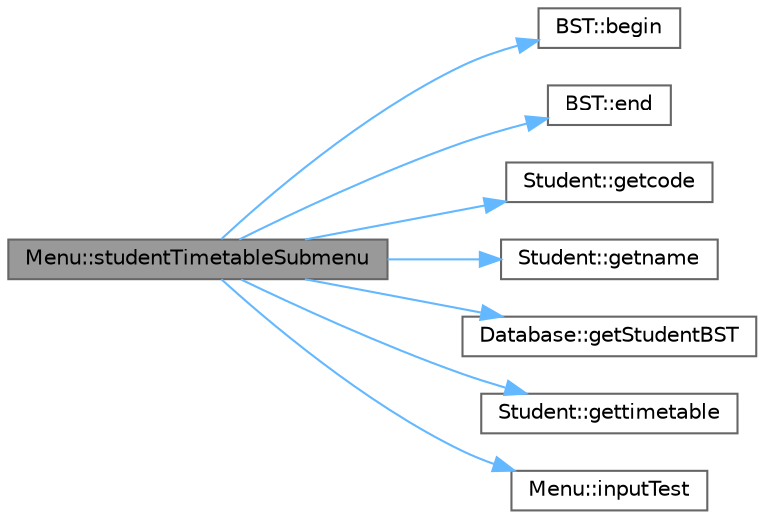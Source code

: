digraph "Menu::studentTimetableSubmenu"
{
 // LATEX_PDF_SIZE
  bgcolor="transparent";
  edge [fontname=Helvetica,fontsize=10,labelfontname=Helvetica,labelfontsize=10];
  node [fontname=Helvetica,fontsize=10,shape=box,height=0.2,width=0.4];
  rankdir="LR";
  Node1 [label="Menu::studentTimetableSubmenu",height=0.2,width=0.4,color="gray40", fillcolor="grey60", style="filled", fontcolor="black",tooltip=" "];
  Node1 -> Node2 [color="steelblue1",style="solid"];
  Node2 [label="BST::begin",height=0.2,width=0.4,color="grey40", fillcolor="white", style="filled",URL="$class_b_s_t.html#abd4bba3fab03db378625b029d6231475",tooltip=" "];
  Node1 -> Node3 [color="steelblue1",style="solid"];
  Node3 [label="BST::end",height=0.2,width=0.4,color="grey40", fillcolor="white", style="filled",URL="$class_b_s_t.html#a37dae0b027ab3f89a75669f6e3f8221c",tooltip=" "];
  Node1 -> Node4 [color="steelblue1",style="solid"];
  Node4 [label="Student::getcode",height=0.2,width=0.4,color="grey40", fillcolor="white", style="filled",URL="$class_student.html#ae42d9768dc13bd1a3f50b4f410579d71",tooltip=" "];
  Node1 -> Node5 [color="steelblue1",style="solid"];
  Node5 [label="Student::getname",height=0.2,width=0.4,color="grey40", fillcolor="white", style="filled",URL="$class_student.html#a7930854c6bddef61a6883b10ed651183",tooltip=" "];
  Node1 -> Node6 [color="steelblue1",style="solid"];
  Node6 [label="Database::getStudentBST",height=0.2,width=0.4,color="grey40", fillcolor="white", style="filled",URL="$class_database.html#a18f958c2ecd596dfffd1bb75fe8fc064",tooltip=" "];
  Node1 -> Node7 [color="steelblue1",style="solid"];
  Node7 [label="Student::gettimetable",height=0.2,width=0.4,color="grey40", fillcolor="white", style="filled",URL="$class_student.html#a625a651999a647e37014452be2e42bf0",tooltip=" "];
  Node1 -> Node8 [color="steelblue1",style="solid"];
  Node8 [label="Menu::inputTest",height=0.2,width=0.4,color="grey40", fillcolor="white", style="filled",URL="$class_menu.html#a45c46b7c959211a176f7c016c1fedd0d",tooltip="Tests if the."];
}
